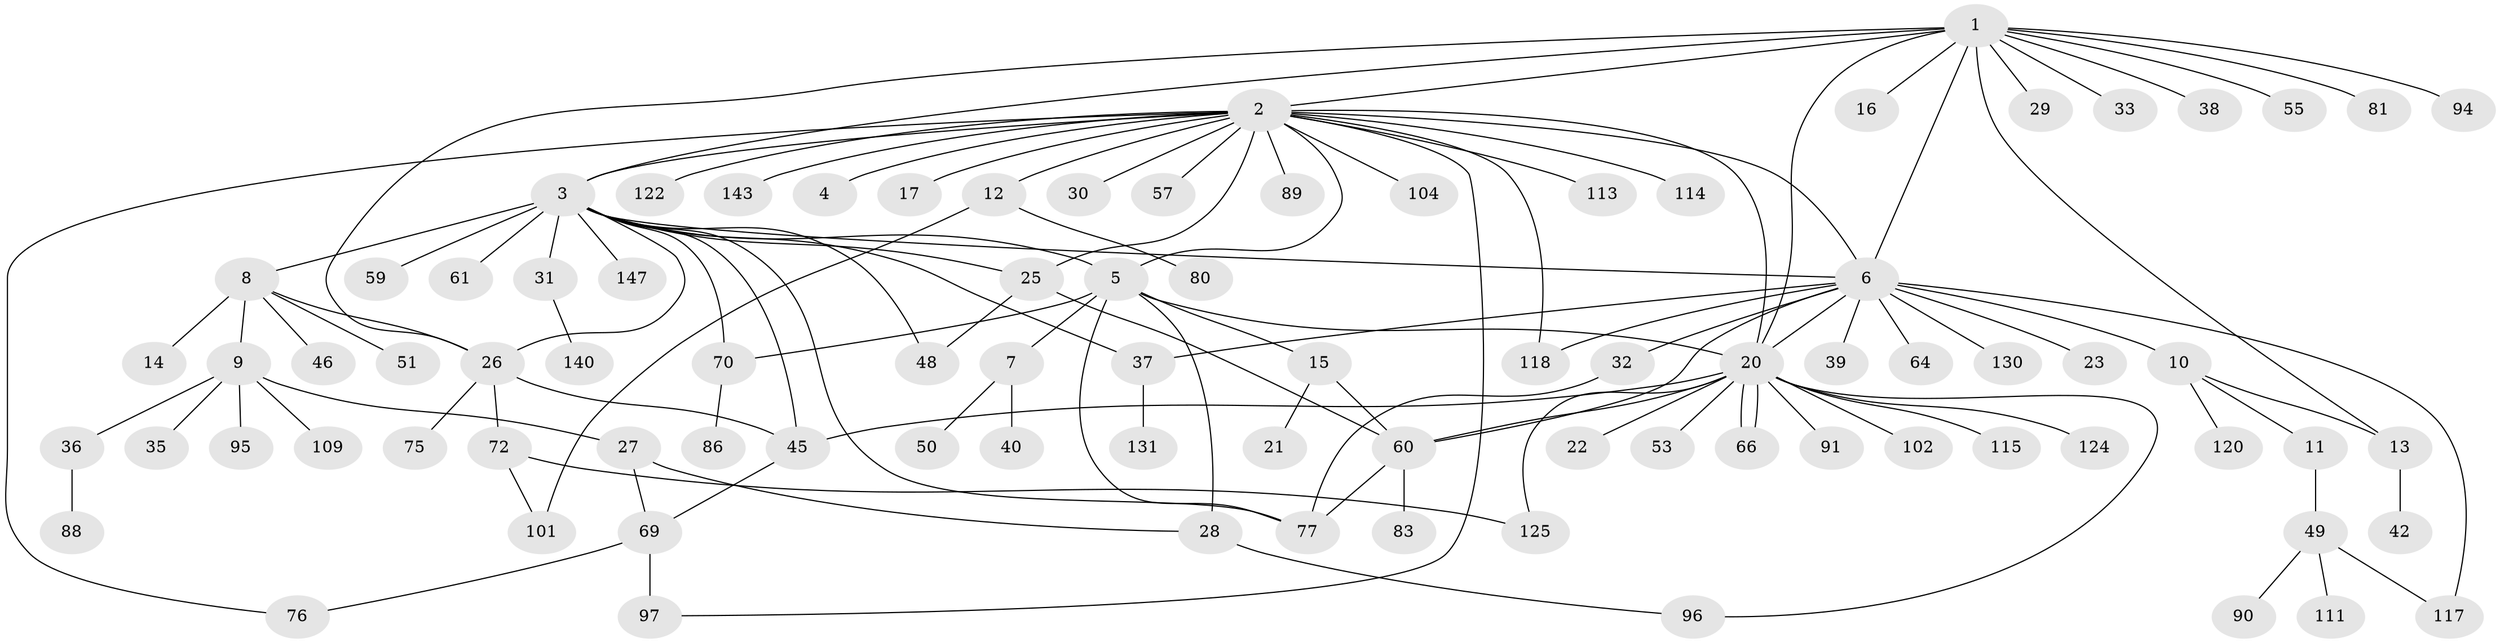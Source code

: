 // original degree distribution, {10: 0.013513513513513514, 21: 0.006756756756756757, 19: 0.006756756756756757, 1: 0.5472972972972973, 12: 0.006756756756756757, 14: 0.006756756756756757, 4: 0.060810810810810814, 7: 0.006756756756756757, 6: 0.02027027027027027, 2: 0.18243243243243243, 3: 0.10135135135135136, 5: 0.033783783783783786, 16: 0.006756756756756757}
// Generated by graph-tools (version 1.1) at 2025/18/03/04/25 18:18:26]
// undirected, 88 vertices, 119 edges
graph export_dot {
graph [start="1"]
  node [color=gray90,style=filled];
  1 [super="+19"];
  2 [super="+84"];
  3;
  4;
  5 [super="+134+107+44+47+68+78+24"];
  6 [super="+34+74+54+82+18"];
  7;
  8 [super="+108"];
  9;
  10;
  11;
  12;
  13;
  14;
  15;
  16;
  17;
  20;
  21 [super="+65"];
  22;
  23;
  25 [super="+106+58"];
  26 [super="+105+123+138+92"];
  27 [super="+145"];
  28;
  29 [super="+56"];
  30;
  31;
  32;
  33;
  35;
  36;
  37;
  38 [super="+52"];
  39;
  40;
  42;
  45 [super="+62"];
  46;
  48;
  49 [super="+135"];
  50 [super="+63"];
  51;
  53 [super="+85"];
  55;
  57 [super="+67"];
  59;
  60 [super="+73+79+142"];
  61 [super="+119"];
  64;
  66;
  69;
  70;
  72;
  75;
  76;
  77;
  80;
  81;
  83 [super="+121+99"];
  86;
  88;
  89;
  90;
  91;
  94;
  95;
  96;
  97 [super="+98+126"];
  101;
  102;
  104;
  109;
  111;
  113;
  114;
  115;
  117 [super="+132"];
  118 [super="+133"];
  120;
  122;
  124;
  125;
  130;
  131;
  140;
  143;
  147;
  1 -- 2;
  1 -- 3;
  1 -- 13;
  1 -- 16;
  1 -- 29;
  1 -- 38;
  1 -- 55;
  1 -- 94;
  1 -- 81;
  1 -- 33;
  1 -- 20;
  1 -- 26;
  1 -- 6;
  2 -- 3;
  2 -- 4;
  2 -- 5;
  2 -- 12;
  2 -- 17;
  2 -- 20;
  2 -- 25;
  2 -- 30;
  2 -- 57;
  2 -- 76;
  2 -- 89;
  2 -- 97;
  2 -- 104;
  2 -- 113;
  2 -- 114;
  2 -- 118;
  2 -- 122;
  2 -- 143;
  2 -- 6;
  3 -- 5 [weight=2];
  3 -- 6 [weight=2];
  3 -- 8;
  3 -- 25 [weight=2];
  3 -- 26;
  3 -- 31;
  3 -- 37;
  3 -- 45;
  3 -- 48;
  3 -- 59;
  3 -- 61;
  3 -- 70;
  3 -- 77;
  3 -- 147;
  5 -- 7 [weight=2];
  5 -- 15;
  5 -- 28;
  5 -- 77;
  5 -- 20;
  5 -- 70;
  6 -- 10;
  6 -- 23;
  6 -- 32;
  6 -- 37;
  6 -- 39;
  6 -- 64;
  6 -- 117;
  6 -- 118;
  6 -- 20;
  6 -- 130;
  6 -- 60;
  7 -- 40;
  7 -- 50;
  8 -- 9;
  8 -- 14;
  8 -- 26;
  8 -- 46;
  8 -- 51;
  9 -- 27;
  9 -- 35;
  9 -- 36;
  9 -- 95;
  9 -- 109;
  10 -- 11;
  10 -- 13;
  10 -- 120;
  11 -- 49;
  12 -- 80;
  12 -- 101;
  13 -- 42;
  15 -- 21;
  15 -- 60;
  20 -- 22;
  20 -- 53;
  20 -- 60;
  20 -- 66;
  20 -- 66;
  20 -- 91;
  20 -- 96;
  20 -- 102;
  20 -- 115;
  20 -- 124;
  20 -- 125;
  20 -- 45;
  25 -- 60;
  25 -- 48;
  26 -- 72;
  26 -- 75;
  26 -- 45;
  27 -- 28;
  27 -- 69;
  28 -- 96;
  31 -- 140;
  32 -- 77;
  36 -- 88;
  37 -- 131;
  45 -- 69;
  49 -- 90;
  49 -- 111;
  49 -- 117;
  60 -- 83;
  60 -- 77;
  69 -- 76;
  69 -- 97 [weight=2];
  70 -- 86;
  72 -- 101;
  72 -- 125;
}
